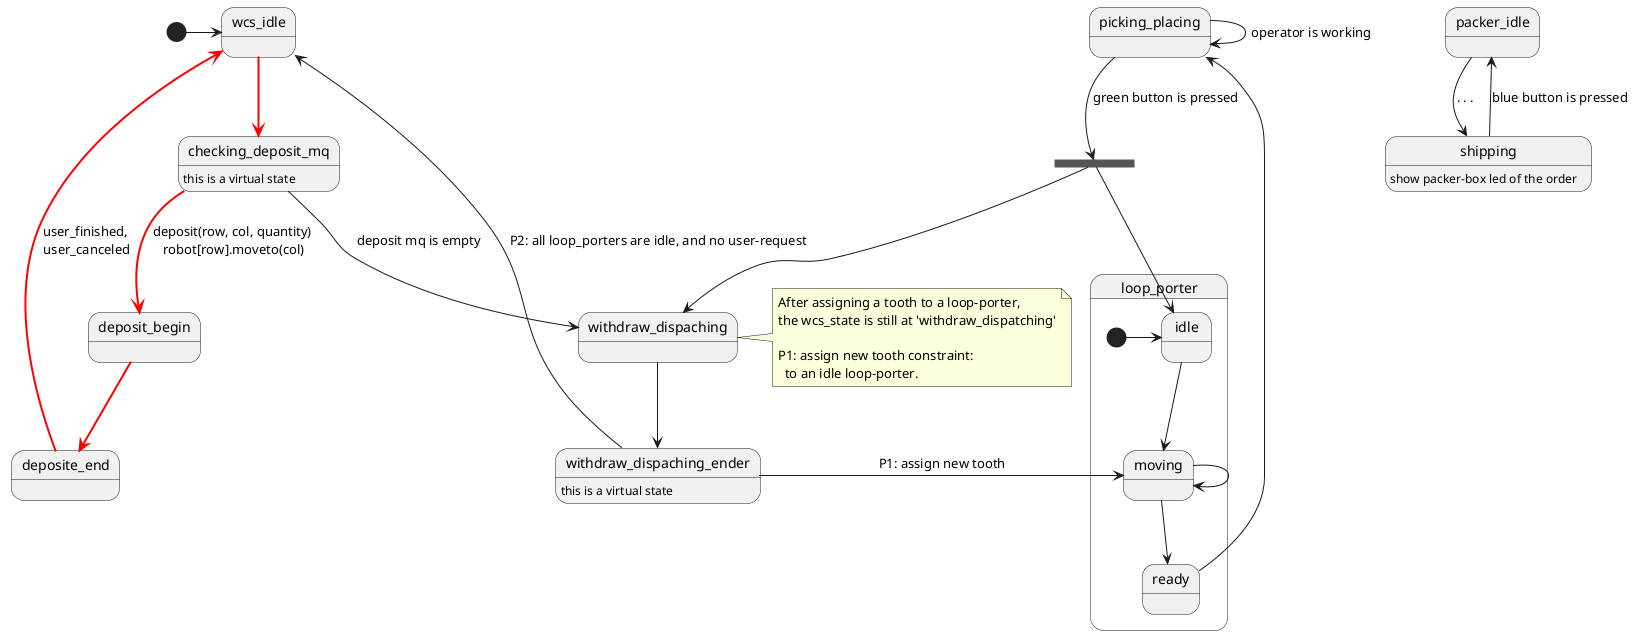 @startuml
[*] -> wcs_idle

wcs_idle-[#red,bold]-> checking_deposit_mq
checking_deposit_mq -[#red,bold]-> deposit_begin: deposit(row, col, quantity) \nrobot[row].moveto(col)
deposit_begin -[#red,bold]-> deposite_end
deposite_end -[#red,bold]->wcs_idle: user_finished, \nuser_canceled

checking_deposit_mq --> withdraw_dispaching: deposit mq is empty
checking_deposit_mq: this is a virtual state
  state loop_porter {
    [*] -> idle 
    idle --> moving
    moving -> moving
    moving --> ready
  }
  
' checking_withdraw_request --> moving
state ending <<fork>>
ready-->picking_placing
picking_placing -> picking_placing: operator is working
picking_placing --> ending:  green button is pressed
ending --> idle
ending --> withdraw_dispaching
withdraw_dispaching --> withdraw_dispaching_ender
withdraw_dispaching_ender --> moving: P1: assign new tooth
withdraw_dispaching_ender -->  wcs_idle:  P2: all loop_porters are idle, and no user-request
withdraw_dispaching_ender: this is a virtual state
' checking_withdraw_request --> wcs_idle: request is empty
' checking_withdraw_request --> withdraw_begin: withdraw(list(row,col))
' withdraw_begin -->  withdraw_end: green button is pressed

note right of withdraw_dispaching
  After assigning a tooth to a loop-porter, 
  the wcs_state is still at 'withdraw_dispatching'

  P1: assign new tooth constraint: 
    to an idle loop-porter.
end note

packer_idle --> shipping: . . .
shipping --> packer_idle: blue button is pressed
shipping: show packer-box led of the order
@enduml
